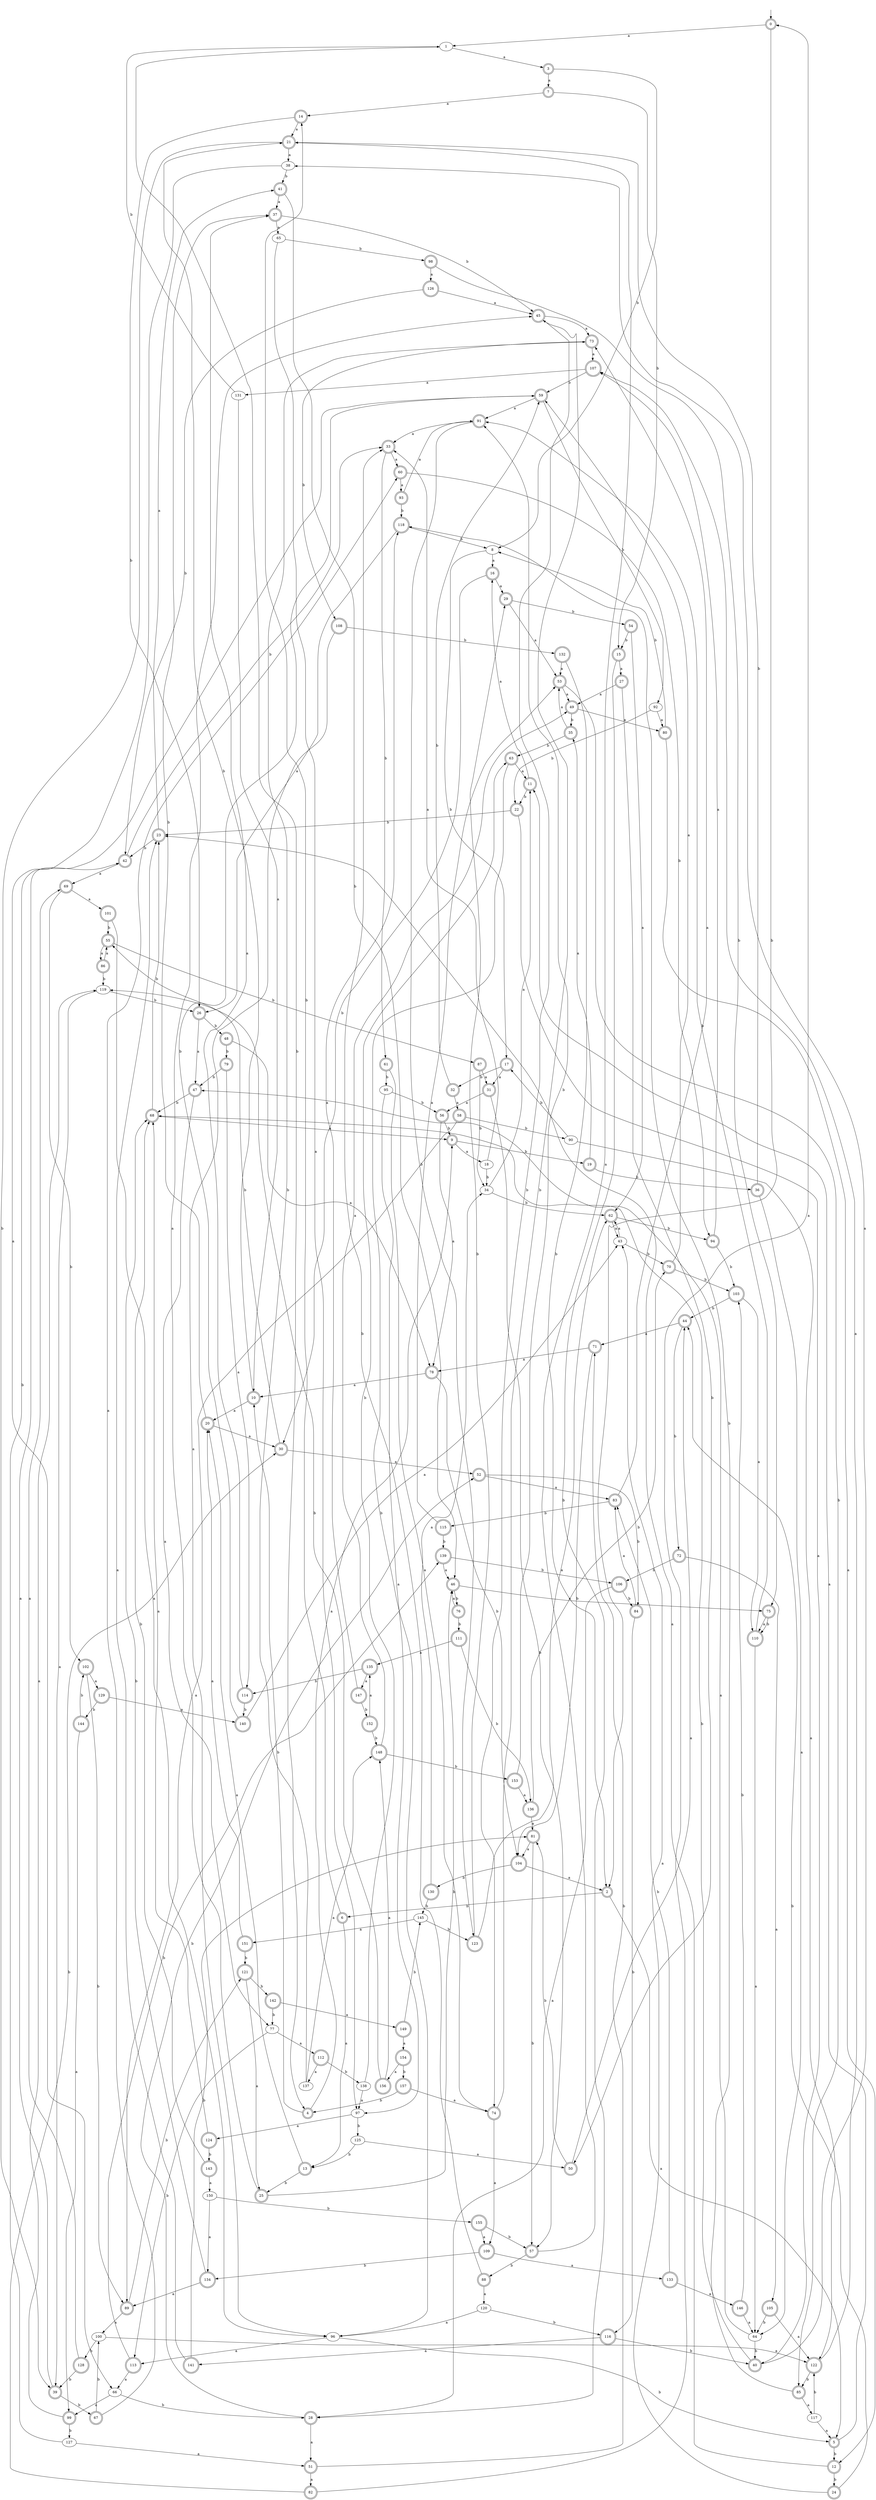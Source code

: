 digraph RandomDFA {
  __start0 [label="", shape=none];
  __start0 -> 0 [label=""];
  0 [shape=circle] [shape=doublecircle]
  0 -> 1 [label="a"]
  0 -> 2 [label="b"]
  1
  1 -> 3 [label="a"]
  1 -> 4 [label="b"]
  2 [shape=doublecircle]
  2 -> 5 [label="a"]
  2 -> 6 [label="b"]
  3 [shape=doublecircle]
  3 -> 7 [label="a"]
  3 -> 8 [label="b"]
  4 [shape=doublecircle]
  4 -> 9 [label="a"]
  4 -> 10 [label="b"]
  5 [shape=doublecircle]
  5 -> 11 [label="a"]
  5 -> 12 [label="b"]
  6 [shape=doublecircle]
  6 -> 13 [label="a"]
  6 -> 14 [label="b"]
  7 [shape=doublecircle]
  7 -> 14 [label="a"]
  7 -> 15 [label="b"]
  8
  8 -> 16 [label="a"]
  8 -> 17 [label="b"]
  9 [shape=doublecircle]
  9 -> 18 [label="a"]
  9 -> 19 [label="b"]
  10 [shape=doublecircle]
  10 -> 20 [label="a"]
  10 -> 21 [label="b"]
  11 [shape=doublecircle]
  11 -> 16 [label="a"]
  11 -> 22 [label="b"]
  12 [shape=doublecircle]
  12 -> 23 [label="a"]
  12 -> 24 [label="b"]
  13 [shape=doublecircle]
  13 -> 20 [label="a"]
  13 -> 25 [label="b"]
  14 [shape=doublecircle]
  14 -> 21 [label="a"]
  14 -> 26 [label="b"]
  15 [shape=doublecircle]
  15 -> 27 [label="a"]
  15 -> 28 [label="b"]
  16 [shape=doublecircle]
  16 -> 29 [label="a"]
  16 -> 30 [label="b"]
  17 [shape=doublecircle]
  17 -> 31 [label="a"]
  17 -> 32 [label="b"]
  18
  18 -> 33 [label="a"]
  18 -> 34 [label="b"]
  19 [shape=doublecircle]
  19 -> 35 [label="a"]
  19 -> 36 [label="b"]
  20 [shape=doublecircle]
  20 -> 30 [label="a"]
  20 -> 37 [label="b"]
  21 [shape=doublecircle]
  21 -> 38 [label="a"]
  21 -> 39 [label="b"]
  22 [shape=doublecircle]
  22 -> 40 [label="a"]
  22 -> 23 [label="b"]
  23 [shape=doublecircle]
  23 -> 41 [label="a"]
  23 -> 42 [label="b"]
  24 [shape=doublecircle]
  24 -> 43 [label="a"]
  24 -> 44 [label="b"]
  25 [shape=doublecircle]
  25 -> 45 [label="a"]
  25 -> 46 [label="b"]
  26 [shape=doublecircle]
  26 -> 47 [label="a"]
  26 -> 48 [label="b"]
  27 [shape=doublecircle]
  27 -> 49 [label="a"]
  27 -> 50 [label="b"]
  28 [shape=doublecircle]
  28 -> 51 [label="a"]
  28 -> 52 [label="b"]
  29 [shape=doublecircle]
  29 -> 53 [label="a"]
  29 -> 54 [label="b"]
  30 [shape=doublecircle]
  30 -> 52 [label="a"]
  30 -> 55 [label="b"]
  31 [shape=doublecircle]
  31 -> 56 [label="a"]
  31 -> 57 [label="b"]
  32 [shape=doublecircle]
  32 -> 58 [label="a"]
  32 -> 59 [label="b"]
  33 [shape=doublecircle]
  33 -> 60 [label="a"]
  33 -> 61 [label="b"]
  34
  34 -> 11 [label="a"]
  34 -> 62 [label="b"]
  35 [shape=doublecircle]
  35 -> 53 [label="a"]
  35 -> 63 [label="b"]
  36 [shape=doublecircle]
  36 -> 64 [label="a"]
  36 -> 21 [label="b"]
  37 [shape=doublecircle]
  37 -> 65 [label="a"]
  37 -> 45 [label="b"]
  38
  38 -> 66 [label="a"]
  38 -> 41 [label="b"]
  39 [shape=doublecircle]
  39 -> 42 [label="a"]
  39 -> 67 [label="b"]
  40 [shape=doublecircle]
  40 -> 38 [label="a"]
  40 -> 68 [label="b"]
  41 [shape=doublecircle]
  41 -> 37 [label="a"]
  41 -> 46 [label="b"]
  42 [shape=doublecircle]
  42 -> 69 [label="a"]
  42 -> 33 [label="b"]
  43
  43 -> 62 [label="a"]
  43 -> 70 [label="b"]
  44 [shape=doublecircle]
  44 -> 71 [label="a"]
  44 -> 72 [label="b"]
  45 [shape=doublecircle]
  45 -> 73 [label="a"]
  45 -> 74 [label="b"]
  46 [shape=doublecircle]
  46 -> 75 [label="a"]
  46 -> 76 [label="b"]
  47 [shape=doublecircle]
  47 -> 77 [label="a"]
  47 -> 68 [label="b"]
  48 [shape=doublecircle]
  48 -> 78 [label="a"]
  48 -> 79 [label="b"]
  49 [shape=doublecircle]
  49 -> 80 [label="a"]
  49 -> 35 [label="b"]
  50 [shape=doublecircle]
  50 -> 44 [label="a"]
  50 -> 81 [label="b"]
  51 [shape=doublecircle]
  51 -> 82 [label="a"]
  51 -> 71 [label="b"]
  52 [shape=doublecircle]
  52 -> 83 [label="a"]
  52 -> 84 [label="b"]
  53 [shape=doublecircle]
  53 -> 49 [label="a"]
  53 -> 85 [label="b"]
  54 [shape=doublecircle]
  54 -> 62 [label="a"]
  54 -> 15 [label="b"]
  55 [shape=doublecircle]
  55 -> 86 [label="a"]
  55 -> 87 [label="b"]
  56 [shape=doublecircle]
  56 -> 78 [label="a"]
  56 -> 9 [label="b"]
  57 [shape=doublecircle]
  57 -> 21 [label="a"]
  57 -> 88 [label="b"]
  58 [shape=doublecircle]
  58 -> 89 [label="a"]
  58 -> 90 [label="b"]
  59 [shape=doublecircle]
  59 -> 91 [label="a"]
  59 -> 92 [label="b"]
  60 [shape=doublecircle]
  60 -> 93 [label="a"]
  60 -> 94 [label="b"]
  61 [shape=doublecircle]
  61 -> 74 [label="a"]
  61 -> 95 [label="b"]
  62 [shape=doublecircle]
  62 -> 43 [label="a"]
  62 -> 94 [label="b"]
  63 [shape=doublecircle]
  63 -> 11 [label="a"]
  63 -> 96 [label="b"]
  64
  64 -> 47 [label="a"]
  64 -> 40 [label="b"]
  65
  65 -> 97 [label="a"]
  65 -> 98 [label="b"]
  66
  66 -> 99 [label="a"]
  66 -> 28 [label="b"]
  67 [shape=doublecircle]
  67 -> 60 [label="a"]
  67 -> 100 [label="b"]
  68 [shape=doublecircle]
  68 -> 9 [label="a"]
  68 -> 23 [label="b"]
  69 [shape=doublecircle]
  69 -> 101 [label="a"]
  69 -> 102 [label="b"]
  70 [shape=doublecircle]
  70 -> 59 [label="a"]
  70 -> 103 [label="b"]
  71 [shape=doublecircle]
  71 -> 78 [label="a"]
  71 -> 104 [label="b"]
  72 [shape=doublecircle]
  72 -> 105 [label="a"]
  72 -> 106 [label="b"]
  73 [shape=doublecircle]
  73 -> 107 [label="a"]
  73 -> 108 [label="b"]
  74 [shape=doublecircle]
  74 -> 109 [label="a"]
  74 -> 45 [label="b"]
  75 [shape=doublecircle]
  75 -> 110 [label="a"]
  75 -> 110 [label="b"]
  76 [shape=doublecircle]
  76 -> 46 [label="a"]
  76 -> 111 [label="b"]
  77
  77 -> 112 [label="a"]
  77 -> 113 [label="b"]
  78 [shape=doublecircle]
  78 -> 10 [label="a"]
  78 -> 104 [label="b"]
  79 [shape=doublecircle]
  79 -> 114 [label="a"]
  79 -> 47 [label="b"]
  80 [shape=doublecircle]
  80 -> 12 [label="a"]
  80 -> 8 [label="b"]
  81 [shape=doublecircle]
  81 -> 104 [label="a"]
  81 -> 57 [label="b"]
  82 [shape=doublecircle]
  82 -> 0 [label="a"]
  82 -> 30 [label="b"]
  83 [shape=doublecircle]
  83 -> 73 [label="a"]
  83 -> 115 [label="b"]
  84 [shape=doublecircle]
  84 -> 83 [label="a"]
  84 -> 116 [label="b"]
  85 [shape=doublecircle]
  85 -> 117 [label="a"]
  85 -> 118 [label="b"]
  86 [shape=doublecircle]
  86 -> 55 [label="a"]
  86 -> 119 [label="b"]
  87 [shape=doublecircle]
  87 -> 31 [label="a"]
  87 -> 34 [label="b"]
  88 [shape=doublecircle]
  88 -> 120 [label="a"]
  88 -> 33 [label="b"]
  89 [shape=doublecircle]
  89 -> 100 [label="a"]
  89 -> 121 [label="b"]
  90
  90 -> 122 [label="a"]
  90 -> 17 [label="b"]
  91 [shape=doublecircle]
  91 -> 33 [label="a"]
  91 -> 123 [label="b"]
  92
  92 -> 80 [label="a"]
  92 -> 22 [label="b"]
  93 [shape=doublecircle]
  93 -> 91 [label="a"]
  93 -> 118 [label="b"]
  94 [shape=doublecircle]
  94 -> 107 [label="a"]
  94 -> 103 [label="b"]
  95
  95 -> 97 [label="a"]
  95 -> 56 [label="b"]
  96
  96 -> 113 [label="a"]
  96 -> 5 [label="b"]
  97
  97 -> 124 [label="a"]
  97 -> 125 [label="b"]
  98 [shape=doublecircle]
  98 -> 126 [label="a"]
  98 -> 75 [label="b"]
  99 [shape=doublecircle]
  99 -> 119 [label="a"]
  99 -> 127 [label="b"]
  100
  100 -> 122 [label="a"]
  100 -> 128 [label="b"]
  101 [shape=doublecircle]
  101 -> 96 [label="a"]
  101 -> 55 [label="b"]
  102 [shape=doublecircle]
  102 -> 129 [label="a"]
  102 -> 89 [label="b"]
  103 [shape=doublecircle]
  103 -> 110 [label="a"]
  103 -> 44 [label="b"]
  104 [shape=doublecircle]
  104 -> 2 [label="a"]
  104 -> 130 [label="b"]
  105 [shape=doublecircle]
  105 -> 122 [label="a"]
  105 -> 64 [label="b"]
  106 [shape=doublecircle]
  106 -> 28 [label="a"]
  106 -> 84 [label="b"]
  107 [shape=doublecircle]
  107 -> 131 [label="a"]
  107 -> 59 [label="b"]
  108 [shape=doublecircle]
  108 -> 96 [label="a"]
  108 -> 132 [label="b"]
  109 [shape=doublecircle]
  109 -> 133 [label="a"]
  109 -> 134 [label="b"]
  110 [shape=doublecircle]
  110 -> 64 [label="a"]
  110 -> 91 [label="b"]
  111 [shape=doublecircle]
  111 -> 135 [label="a"]
  111 -> 136 [label="b"]
  112 [shape=doublecircle]
  112 -> 137 [label="a"]
  112 -> 138 [label="b"]
  113 [shape=doublecircle]
  113 -> 66 [label="a"]
  113 -> 139 [label="b"]
  114 [shape=doublecircle]
  114 -> 37 [label="a"]
  114 -> 140 [label="b"]
  115 [shape=doublecircle]
  115 -> 53 [label="a"]
  115 -> 139 [label="b"]
  116 [shape=doublecircle]
  116 -> 141 [label="a"]
  116 -> 40 [label="b"]
  117
  117 -> 5 [label="a"]
  117 -> 122 [label="b"]
  118 [shape=doublecircle]
  118 -> 26 [label="a"]
  118 -> 8 [label="b"]
  119
  119 -> 39 [label="a"]
  119 -> 26 [label="b"]
  120
  120 -> 96 [label="a"]
  120 -> 116 [label="b"]
  121 [shape=doublecircle]
  121 -> 25 [label="a"]
  121 -> 142 [label="b"]
  122 [shape=doublecircle]
  122 -> 107 [label="a"]
  122 -> 85 [label="b"]
  123 [shape=doublecircle]
  123 -> 62 [label="a"]
  123 -> 29 [label="b"]
  124 [shape=doublecircle]
  124 -> 68 [label="a"]
  124 -> 143 [label="b"]
  125
  125 -> 50 [label="a"]
  125 -> 13 [label="b"]
  126 [shape=doublecircle]
  126 -> 45 [label="a"]
  126 -> 42 [label="b"]
  127
  127 -> 51 [label="a"]
  127 -> 59 [label="b"]
  128 [shape=doublecircle]
  128 -> 69 [label="a"]
  128 -> 39 [label="b"]
  129 [shape=doublecircle]
  129 -> 140 [label="a"]
  129 -> 144 [label="b"]
  130 [shape=doublecircle]
  130 -> 34 [label="a"]
  130 -> 145 [label="b"]
  131
  131 -> 10 [label="a"]
  131 -> 1 [label="b"]
  132 [shape=doublecircle]
  132 -> 53 [label="a"]
  132 -> 2 [label="b"]
  133 [shape=doublecircle]
  133 -> 146 [label="a"]
  133 -> 83 [label="b"]
  134 [shape=doublecircle]
  134 -> 89 [label="a"]
  134 -> 68 [label="b"]
  135 [shape=doublecircle]
  135 -> 147 [label="a"]
  135 -> 114 [label="b"]
  136 [shape=doublecircle]
  136 -> 81 [label="a"]
  136 -> 70 [label="b"]
  137
  137 -> 148 [label="a"]
  137 -> 73 [label="b"]
  138
  138 -> 97 [label="a"]
  138 -> 63 [label="b"]
  139 [shape=doublecircle]
  139 -> 46 [label="a"]
  139 -> 106 [label="b"]
  140 [shape=doublecircle]
  140 -> 43 [label="a"]
  140 -> 59 [label="b"]
  141 [shape=doublecircle]
  141 -> 23 [label="a"]
  141 -> 81 [label="b"]
  142 [shape=doublecircle]
  142 -> 149 [label="a"]
  142 -> 77 [label="b"]
  143 [shape=doublecircle]
  143 -> 150 [label="a"]
  143 -> 68 [label="b"]
  144 [shape=doublecircle]
  144 -> 99 [label="a"]
  144 -> 102 [label="b"]
  145
  145 -> 151 [label="a"]
  145 -> 123 [label="b"]
  146 [shape=doublecircle]
  146 -> 64 [label="a"]
  146 -> 103 [label="b"]
  147 [shape=doublecircle]
  147 -> 118 [label="a"]
  147 -> 152 [label="b"]
  148 [shape=doublecircle]
  148 -> 49 [label="a"]
  148 -> 153 [label="b"]
  149 [shape=doublecircle]
  149 -> 154 [label="a"]
  149 -> 145 [label="b"]
  150
  150 -> 134 [label="a"]
  150 -> 155 [label="b"]
  151 [shape=doublecircle]
  151 -> 20 [label="a"]
  151 -> 121 [label="b"]
  152 [shape=doublecircle]
  152 -> 135 [label="a"]
  152 -> 148 [label="b"]
  153 [shape=doublecircle]
  153 -> 136 [label="a"]
  153 -> 91 [label="b"]
  154 [shape=doublecircle]
  154 -> 156 [label="a"]
  154 -> 157 [label="b"]
  155 [shape=doublecircle]
  155 -> 109 [label="a"]
  155 -> 57 [label="b"]
  156 [shape=doublecircle]
  156 -> 148 [label="a"]
  156 -> 119 [label="b"]
  157 [shape=doublecircle]
  157 -> 74 [label="a"]
  157 -> 4 [label="b"]
}
